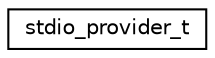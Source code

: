 digraph "Graphical Class Hierarchy"
{
 // LATEX_PDF_SIZE
  edge [fontname="Helvetica",fontsize="10",labelfontname="Helvetica",labelfontsize="10"];
  node [fontname="Helvetica",fontsize="10",shape=record];
  rankdir="LR";
  Node0 [label="stdio_provider_t",height=0.2,width=0.4,color="black", fillcolor="white", style="filled",URL="$structstdio__provider__t.html",tooltip="stdio provider struct"];
}
